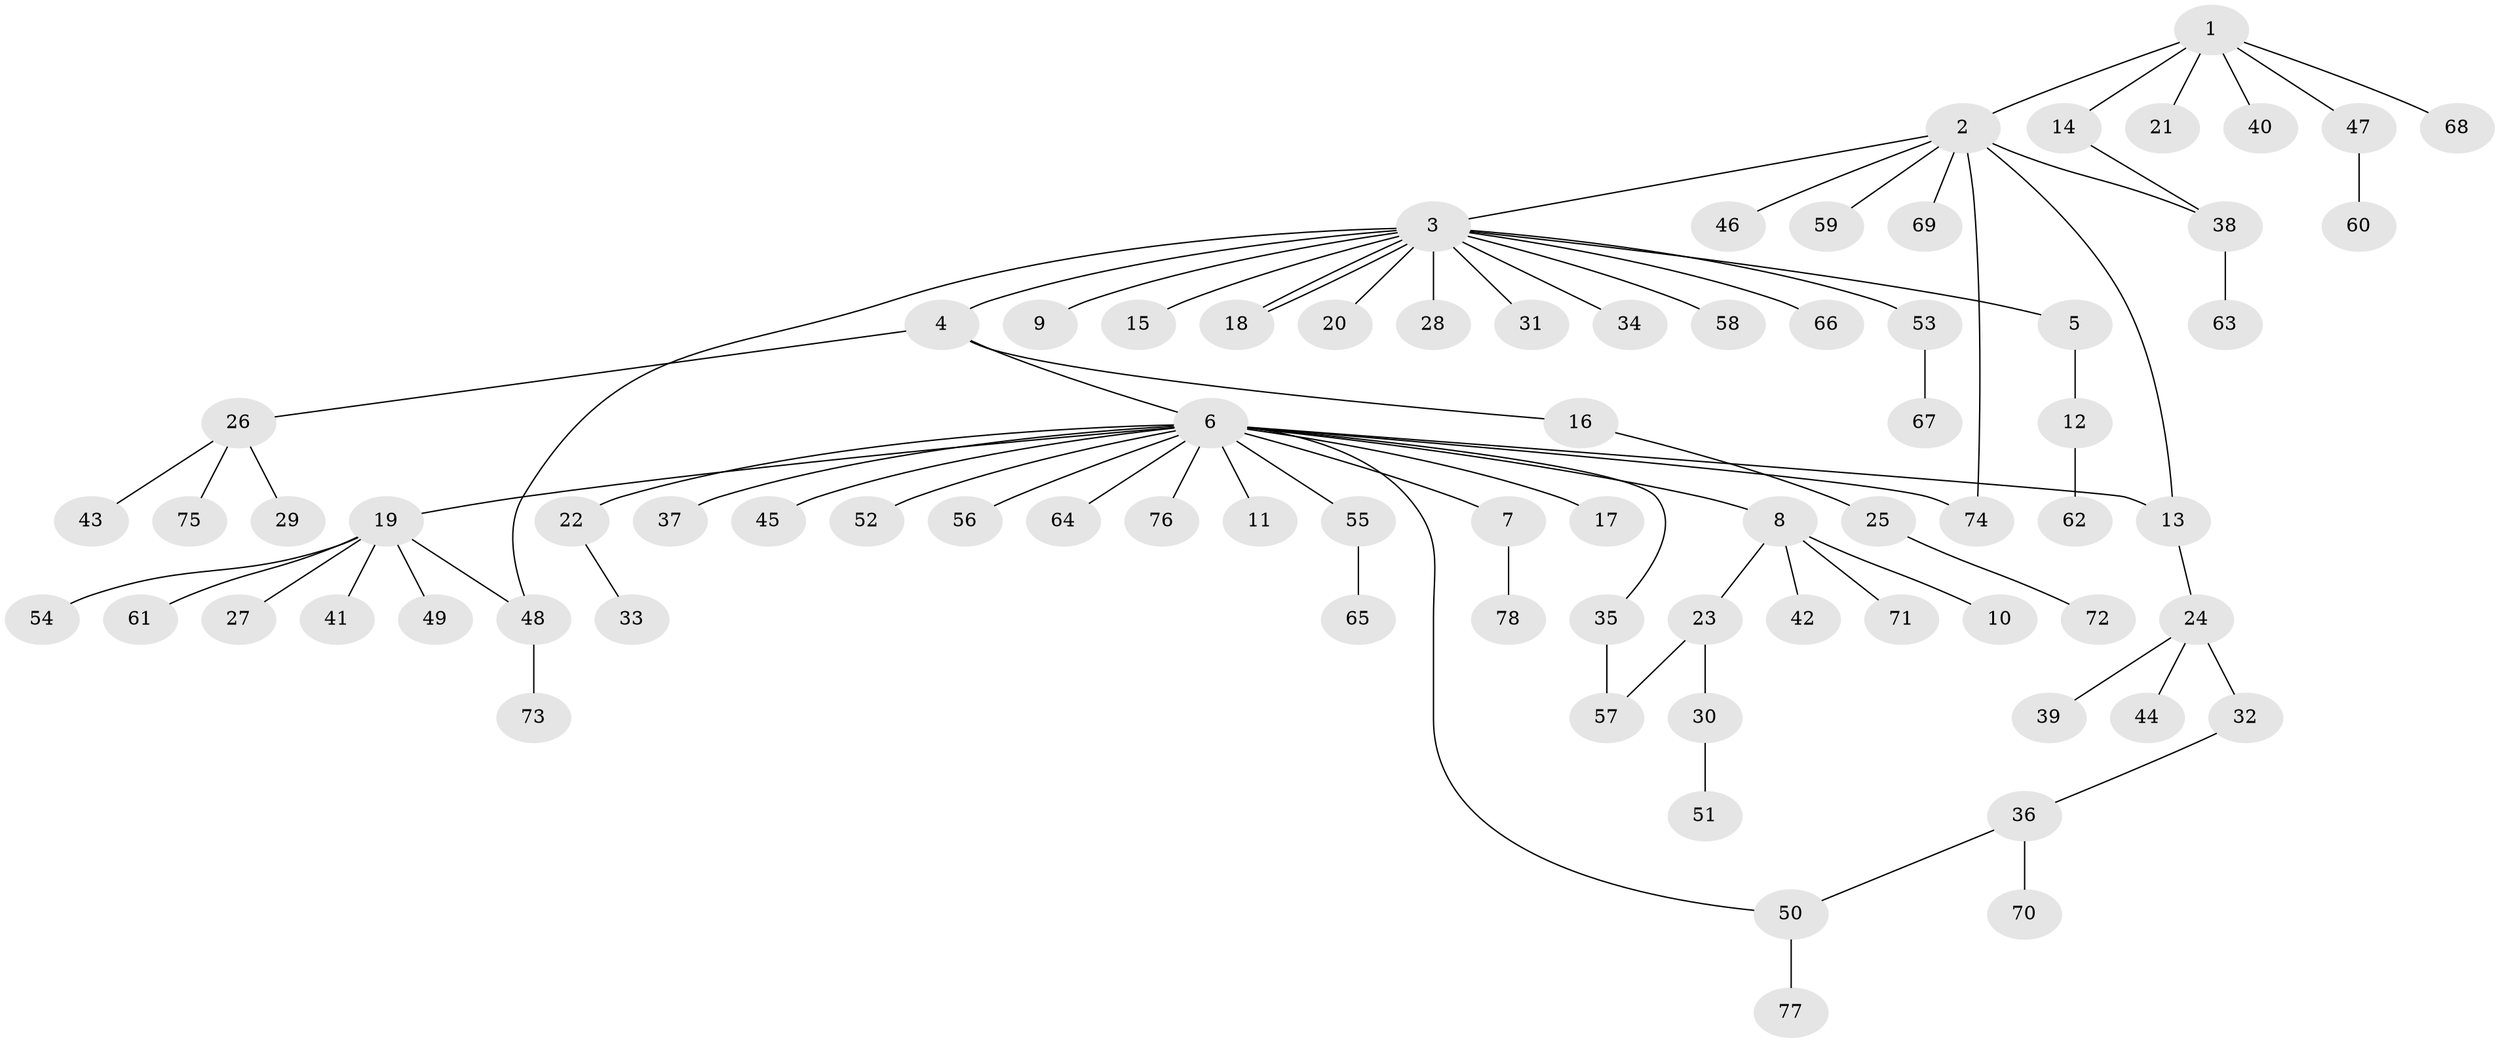 // Generated by graph-tools (version 1.1) at 2025/14/03/09/25 04:14:31]
// undirected, 78 vertices, 84 edges
graph export_dot {
graph [start="1"]
  node [color=gray90,style=filled];
  1;
  2;
  3;
  4;
  5;
  6;
  7;
  8;
  9;
  10;
  11;
  12;
  13;
  14;
  15;
  16;
  17;
  18;
  19;
  20;
  21;
  22;
  23;
  24;
  25;
  26;
  27;
  28;
  29;
  30;
  31;
  32;
  33;
  34;
  35;
  36;
  37;
  38;
  39;
  40;
  41;
  42;
  43;
  44;
  45;
  46;
  47;
  48;
  49;
  50;
  51;
  52;
  53;
  54;
  55;
  56;
  57;
  58;
  59;
  60;
  61;
  62;
  63;
  64;
  65;
  66;
  67;
  68;
  69;
  70;
  71;
  72;
  73;
  74;
  75;
  76;
  77;
  78;
  1 -- 2;
  1 -- 14;
  1 -- 21;
  1 -- 40;
  1 -- 47;
  1 -- 68;
  2 -- 3;
  2 -- 13;
  2 -- 38;
  2 -- 46;
  2 -- 59;
  2 -- 69;
  2 -- 74;
  3 -- 4;
  3 -- 5;
  3 -- 9;
  3 -- 15;
  3 -- 18;
  3 -- 18;
  3 -- 20;
  3 -- 28;
  3 -- 31;
  3 -- 34;
  3 -- 48;
  3 -- 53;
  3 -- 58;
  3 -- 66;
  4 -- 6;
  4 -- 16;
  4 -- 26;
  5 -- 12;
  6 -- 7;
  6 -- 8;
  6 -- 11;
  6 -- 13;
  6 -- 17;
  6 -- 19;
  6 -- 22;
  6 -- 35;
  6 -- 37;
  6 -- 45;
  6 -- 50;
  6 -- 52;
  6 -- 55;
  6 -- 56;
  6 -- 64;
  6 -- 74;
  6 -- 76;
  7 -- 78;
  8 -- 10;
  8 -- 23;
  8 -- 42;
  8 -- 71;
  12 -- 62;
  13 -- 24;
  14 -- 38;
  16 -- 25;
  19 -- 27;
  19 -- 41;
  19 -- 48;
  19 -- 49;
  19 -- 54;
  19 -- 61;
  22 -- 33;
  23 -- 30;
  23 -- 57;
  24 -- 32;
  24 -- 39;
  24 -- 44;
  25 -- 72;
  26 -- 29;
  26 -- 43;
  26 -- 75;
  30 -- 51;
  32 -- 36;
  35 -- 57;
  36 -- 50;
  36 -- 70;
  38 -- 63;
  47 -- 60;
  48 -- 73;
  50 -- 77;
  53 -- 67;
  55 -- 65;
}

